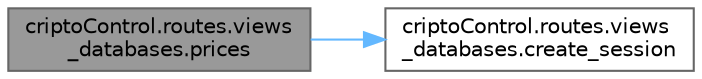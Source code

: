 digraph "criptoControl.routes.views_databases.prices"
{
 // LATEX_PDF_SIZE
  bgcolor="transparent";
  edge [fontname=Helvetica,fontsize=10,labelfontname=Helvetica,labelfontsize=10];
  node [fontname=Helvetica,fontsize=10,shape=box,height=0.2,width=0.4];
  rankdir="LR";
  Node1 [id="Node000001",label="criptoControl.routes.views\l_databases.prices",height=0.2,width=0.4,color="gray40", fillcolor="grey60", style="filled", fontcolor="black",tooltip=" "];
  Node1 -> Node2 [id="edge1_Node000001_Node000002",color="steelblue1",style="solid",tooltip=" "];
  Node2 [id="Node000002",label="criptoControl.routes.views\l_databases.create_session",height=0.2,width=0.4,color="grey40", fillcolor="white", style="filled",URL="$namespacecripto_control_1_1routes_1_1views__databases.html#ae47d7f4ecf53c5960791979d70c9edb6",tooltip=" "];
}
